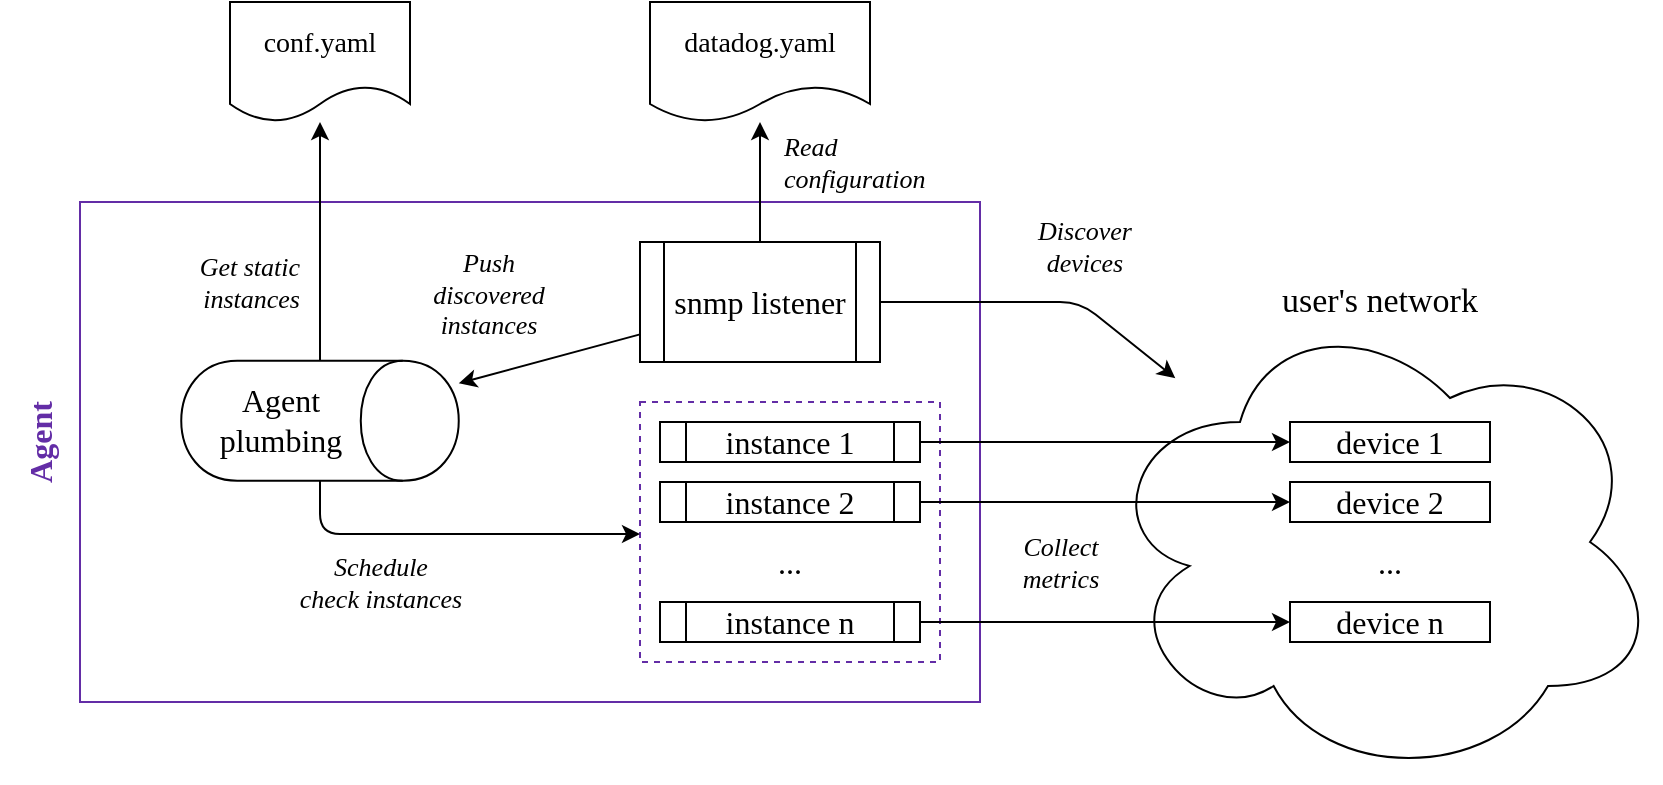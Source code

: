 <mxfile version="13.1.5" type="device"><diagram id="NqSSJryqJ9FrGxTjGl6g" name="Page-1"><mxGraphModel dx="1796" dy="614" grid="1" gridSize="10" guides="1" tooltips="1" connect="1" arrows="1" fold="1" page="1" pageScale="1" pageWidth="850" pageHeight="1100" math="0" shadow="0"><root><mxCell id="0"/><mxCell id="1" parent="0"/><mxCell id="QBPlygrtx6SdKXe9pz9o-3" value="" style="rounded=0;whiteSpace=wrap;html=1;fillColor=#FFFFFF;strokeColor=#632DA6;strokeWidth=1;" vertex="1" parent="1"><mxGeometry x="-90" y="120" width="450" height="250" as="geometry"/></mxCell><mxCell id="QBPlygrtx6SdKXe9pz9o-25" value="" style="rounded=0;whiteSpace=wrap;html=1;fontFamily=fira code;fontSize=16;fillColor=#FFFFFF;strokeColor=#632DA6;dashed=1;" vertex="1" parent="1"><mxGeometry x="190" y="220" width="150" height="130" as="geometry"/></mxCell><mxCell id="QBPlygrtx6SdKXe9pz9o-1" value="" style="ellipse;shape=cloud;whiteSpace=wrap;html=1;fontFamily=fira code;" vertex="1" parent="1"><mxGeometry x="420" y="170" width="280" height="240" as="geometry"/></mxCell><mxCell id="QBPlygrtx6SdKXe9pz9o-2" value="user's network" style="text;html=1;strokeColor=none;fillColor=none;align=center;verticalAlign=middle;whiteSpace=wrap;rounded=0;fontSize=17;fontFamily=fira code;" vertex="1" parent="1"><mxGeometry x="420" y="150" width="280" height="40" as="geometry"/></mxCell><mxCell id="QBPlygrtx6SdKXe9pz9o-4" value="Agent" style="text;html=1;strokeColor=none;fillColor=none;align=center;verticalAlign=middle;whiteSpace=wrap;rounded=0;fontSize=16;fontFamily=fira code;fontStyle=1;fontColor=#632da6;horizontal=0;" vertex="1" parent="1"><mxGeometry x="-130" y="120" width="40" height="240" as="geometry"/></mxCell><mxCell id="QBPlygrtx6SdKXe9pz9o-5" value="snmp listener" style="shape=process;whiteSpace=wrap;html=1;backgroundOutline=1;fontSize=16;fontFamily=fira code;fontStyle=0" vertex="1" parent="1"><mxGeometry x="190" y="140" width="120" height="60" as="geometry"/></mxCell><mxCell id="QBPlygrtx6SdKXe9pz9o-7" value="instance 1" style="shape=process;whiteSpace=wrap;html=1;backgroundOutline=1;fontSize=16;fontFamily=fira code;" vertex="1" parent="1"><mxGeometry x="200" y="230" width="130" height="20" as="geometry"/></mxCell><mxCell id="QBPlygrtx6SdKXe9pz9o-9" value="instance 2" style="shape=process;whiteSpace=wrap;html=1;backgroundOutline=1;fontSize=16;fontFamily=fira code;" vertex="1" parent="1"><mxGeometry x="200" y="260" width="130" height="20" as="geometry"/></mxCell><mxCell id="QBPlygrtx6SdKXe9pz9o-11" value="instance n" style="shape=process;whiteSpace=wrap;html=1;backgroundOutline=1;fontSize=16;fontFamily=fira code;" vertex="1" parent="1"><mxGeometry x="200" y="320" width="130" height="20" as="geometry"/></mxCell><mxCell id="QBPlygrtx6SdKXe9pz9o-12" value="..." style="text;html=1;strokeColor=none;fillColor=none;align=center;verticalAlign=middle;whiteSpace=wrap;rounded=0;fontFamily=fira code;fontSize=16;" vertex="1" parent="1"><mxGeometry x="200" y="290" width="130" height="20" as="geometry"/></mxCell><mxCell id="QBPlygrtx6SdKXe9pz9o-14" value="device 1" style="rounded=0;whiteSpace=wrap;html=1;fontFamily=fira code;fontSize=16;" vertex="1" parent="1"><mxGeometry x="515" y="230" width="100" height="20" as="geometry"/></mxCell><mxCell id="QBPlygrtx6SdKXe9pz9o-15" value="device 2" style="rounded=0;whiteSpace=wrap;html=1;fontFamily=fira code;fontSize=16;" vertex="1" parent="1"><mxGeometry x="515" y="260" width="100" height="20" as="geometry"/></mxCell><mxCell id="QBPlygrtx6SdKXe9pz9o-16" value="device n" style="rounded=0;whiteSpace=wrap;html=1;fontFamily=fira code;fontSize=16;" vertex="1" parent="1"><mxGeometry x="515" y="320" width="100" height="20" as="geometry"/></mxCell><mxCell id="QBPlygrtx6SdKXe9pz9o-17" value="..." style="text;html=1;strokeColor=none;fillColor=none;align=center;verticalAlign=middle;whiteSpace=wrap;rounded=0;fontFamily=fira code;fontSize=16;" vertex="1" parent="1"><mxGeometry x="515" y="290" width="100" height="20" as="geometry"/></mxCell><mxCell id="QBPlygrtx6SdKXe9pz9o-19" value="Discover&lt;br style=&quot;font-size: 13px;&quot;&gt;devices" style="endArrow=classic;html=1;fontFamily=fira code;fontSize=13;labelBackgroundColor=none;elbow=vertical;fontStyle=2;fontColor=#000000;" edge="1" parent="1" source="QBPlygrtx6SdKXe9pz9o-5" target="QBPlygrtx6SdKXe9pz9o-1"><mxGeometry x="0.286" y="30" width="50" height="50" relative="1" as="geometry"><mxPoint x="400" y="180" as="sourcePoint"/><mxPoint x="450" y="130" as="targetPoint"/><Array as="points"><mxPoint x="410" y="170"/></Array><mxPoint x="-19" y="-7" as="offset"/></mxGeometry></mxCell><mxCell id="QBPlygrtx6SdKXe9pz9o-20" value="" style="endArrow=classic;html=1;fontFamily=fira code;fontSize=16;labelBackgroundColor=none;entryX=0;entryY=0.5;entryDx=0;entryDy=0;exitX=1;exitY=0.5;exitDx=0;exitDy=0;" edge="1" parent="1" source="QBPlygrtx6SdKXe9pz9o-7" target="QBPlygrtx6SdKXe9pz9o-14"><mxGeometry x="0.264" y="38" width="50" height="50" relative="1" as="geometry"><mxPoint x="330" y="155.882" as="sourcePoint"/><mxPoint x="456.854" y="189.461" as="targetPoint"/><mxPoint as="offset"/></mxGeometry></mxCell><mxCell id="QBPlygrtx6SdKXe9pz9o-27" value="Collect&lt;br style=&quot;font-size: 13px;&quot;&gt;metrics" style="edgeLabel;html=1;align=center;verticalAlign=middle;resizable=0;points=[];fontSize=13;fontFamily=fira code;fontStyle=2;labelBackgroundColor=none;fontColor=#000000;" vertex="1" connectable="0" parent="QBPlygrtx6SdKXe9pz9o-20"><mxGeometry x="-0.358" y="3" relative="1" as="geometry"><mxPoint x="10.57" y="63" as="offset"/></mxGeometry></mxCell><mxCell id="QBPlygrtx6SdKXe9pz9o-21" value="" style="endArrow=classic;html=1;fontFamily=fira code;fontSize=16;labelBackgroundColor=none;exitX=1;exitY=0.5;exitDx=0;exitDy=0;entryX=0;entryY=0.5;entryDx=0;entryDy=0;" edge="1" parent="1" source="QBPlygrtx6SdKXe9pz9o-9" target="QBPlygrtx6SdKXe9pz9o-15"><mxGeometry x="0.264" y="38" width="50" height="50" relative="1" as="geometry"><mxPoint x="340" y="231.613" as="sourcePoint"/><mxPoint x="560" y="200" as="targetPoint"/><mxPoint as="offset"/></mxGeometry></mxCell><mxCell id="QBPlygrtx6SdKXe9pz9o-22" value="" style="endArrow=classic;html=1;fontFamily=fira code;fontSize=16;labelBackgroundColor=none;entryX=0;entryY=0.5;entryDx=0;entryDy=0;exitX=1;exitY=0.5;exitDx=0;exitDy=0;" edge="1" parent="1" source="QBPlygrtx6SdKXe9pz9o-11" target="QBPlygrtx6SdKXe9pz9o-16"><mxGeometry x="0.264" y="38" width="50" height="50" relative="1" as="geometry"><mxPoint x="340" y="240" as="sourcePoint"/><mxPoint x="560" y="190" as="targetPoint"/><mxPoint as="offset"/></mxGeometry></mxCell><mxCell id="QBPlygrtx6SdKXe9pz9o-26" value="" style="endArrow=classic;html=1;labelBackgroundColor=none;fontFamily=fira code;fontSize=14;" edge="1" parent="1" source="QBPlygrtx6SdKXe9pz9o-5" target="QBPlygrtx6SdKXe9pz9o-38"><mxGeometry x="-0.077" y="95" width="50" height="50" relative="1" as="geometry"><mxPoint x="146.471" y="210" as="sourcePoint"/><mxPoint x="160" y="207.5" as="targetPoint"/><Array as="points"/><mxPoint as="offset"/></mxGeometry></mxCell><mxCell id="QBPlygrtx6SdKXe9pz9o-41" value="Push&lt;br style=&quot;font-size: 13px;&quot;&gt;discovered&lt;br style=&quot;font-size: 13px;&quot;&gt;instances" style="edgeLabel;html=1;align=center;verticalAlign=middle;resizable=0;points=[];fontSize=13;fontFamily=fira code;fontColor=#000000;labelBackgroundColor=none;fontStyle=2" vertex="1" connectable="0" parent="QBPlygrtx6SdKXe9pz9o-26"><mxGeometry x="-0.136" y="-1" relative="1" as="geometry"><mxPoint x="-36.66" y="-29.78" as="offset"/></mxGeometry></mxCell><mxCell id="QBPlygrtx6SdKXe9pz9o-30" value="conf.yaml" style="shape=document;whiteSpace=wrap;html=1;boundedLbl=1;labelBackgroundColor=none;fontFamily=fira code;fontSize=14;" vertex="1" parent="1"><mxGeometry x="-15" y="20" width="90" height="60" as="geometry"/></mxCell><mxCell id="QBPlygrtx6SdKXe9pz9o-31" value="" style="endArrow=classic;html=1;labelBackgroundColor=none;fontFamily=fira code;fontSize=14;" edge="1" parent="1" source="QBPlygrtx6SdKXe9pz9o-38" target="QBPlygrtx6SdKXe9pz9o-30"><mxGeometry x="-0.077" y="95" width="50" height="50" relative="1" as="geometry"><mxPoint x="210" y="140" as="sourcePoint"/><mxPoint x="140" y="50" as="targetPoint"/><Array as="points"/><mxPoint as="offset"/></mxGeometry></mxCell><mxCell id="QBPlygrtx6SdKXe9pz9o-40" value="Get static&lt;br style=&quot;font-size: 13px;&quot;&gt;instances" style="edgeLabel;html=1;align=right;verticalAlign=middle;resizable=0;points=[];fontSize=13;fontFamily=fira code;fontColor=#000000;labelBackgroundColor=none;fontStyle=2" vertex="1" connectable="0" parent="QBPlygrtx6SdKXe9pz9o-31"><mxGeometry x="0.028" y="-1" relative="1" as="geometry"><mxPoint x="-11" y="21.63" as="offset"/></mxGeometry></mxCell><mxCell id="QBPlygrtx6SdKXe9pz9o-32" value="" style="endArrow=classic;html=1;labelBackgroundColor=none;fontFamily=fira code;fontSize=14;" edge="1" parent="1" source="QBPlygrtx6SdKXe9pz9o-38"><mxGeometry x="-0.077" y="95" width="50" height="50" relative="1" as="geometry"><mxPoint x="100" y="260" as="sourcePoint"/><mxPoint x="190" y="286" as="targetPoint"/><Array as="points"><mxPoint x="30" y="286"/></Array><mxPoint as="offset"/></mxGeometry></mxCell><mxCell id="QBPlygrtx6SdKXe9pz9o-34" value="Schedule&lt;br style=&quot;font-size: 13px;&quot;&gt;check instances" style="edgeLabel;html=1;align=center;verticalAlign=middle;resizable=0;points=[];fontSize=13;fontFamily=fira code;fontStyle=2;labelBackgroundColor=none;fontColor=#000000;" vertex="1" connectable="0" parent="QBPlygrtx6SdKXe9pz9o-32"><mxGeometry x="-0.137" y="-1" relative="1" as="geometry"><mxPoint x="-24.37" y="23" as="offset"/></mxGeometry></mxCell><mxCell id="QBPlygrtx6SdKXe9pz9o-36" value="Read&lt;br&gt;configuration" style="edgeStyle=none;rounded=0;orthogonalLoop=1;jettySize=auto;html=1;labelBackgroundColor=none;strokeColor=#000000;fontFamily=fira code;fontSize=13;fontColor=#000000;fontStyle=2;align=left;" edge="1" parent="1" source="QBPlygrtx6SdKXe9pz9o-5" target="QBPlygrtx6SdKXe9pz9o-35"><mxGeometry x="0.333" y="-10" relative="1" as="geometry"><mxPoint as="offset"/></mxGeometry></mxCell><mxCell id="QBPlygrtx6SdKXe9pz9o-35" value="datadog.yaml" style="shape=document;whiteSpace=wrap;html=1;boundedLbl=1;labelBackgroundColor=none;fontFamily=fira code;fontSize=14;" vertex="1" parent="1"><mxGeometry x="195" y="20" width="110" height="60" as="geometry"/></mxCell><mxCell id="QBPlygrtx6SdKXe9pz9o-38" value="Agent plumbing" style="shape=cylinder;whiteSpace=wrap;html=1;boundedLbl=1;backgroundOutline=1;labelBackgroundColor=none;strokeColor=#000000;strokeWidth=1;fillColor=#FFFFFF;fontFamily=fira code;fontSize=16;fontColor=#000000;horizontal=0;rotation=90;align=center;verticalAlign=middle;" vertex="1" parent="1"><mxGeometry y="160" width="60" height="138.75" as="geometry"/></mxCell></root></mxGraphModel></diagram></mxfile>